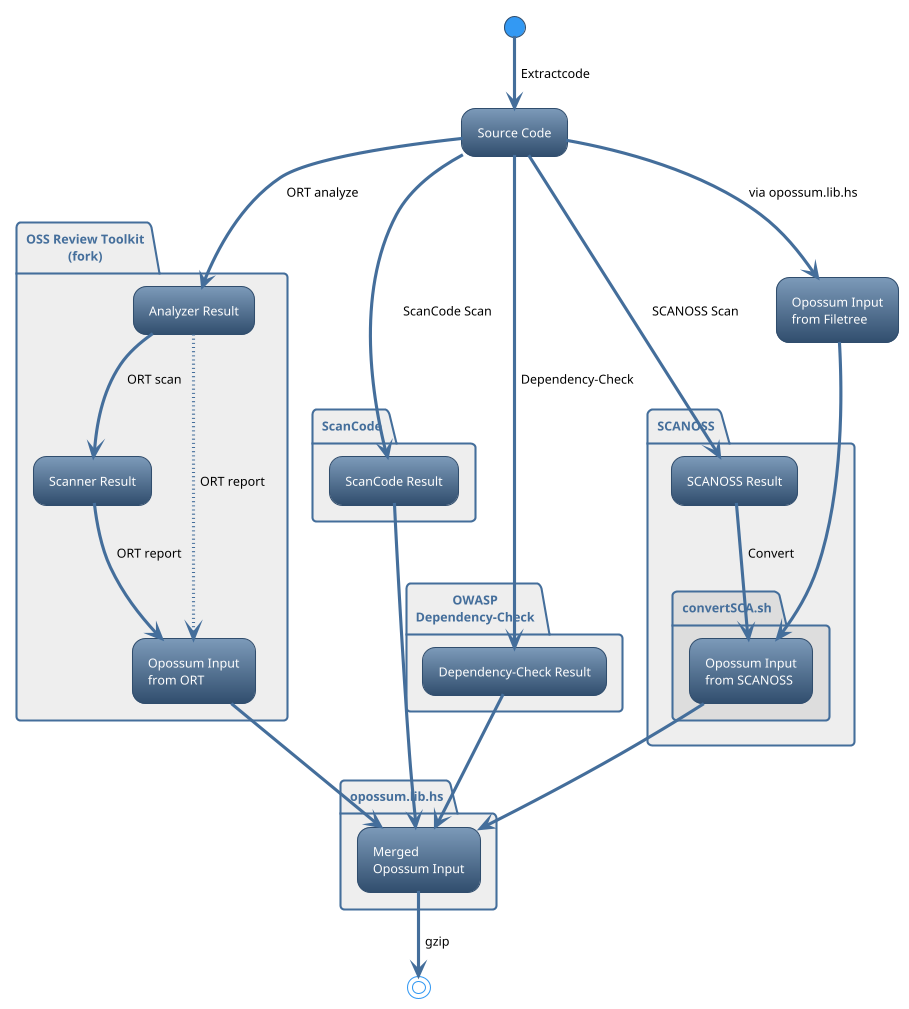 ' SPDX-FileCopyrightText: TNG Technology Consulting GmbH <https://www.tngtech.com>
'
' SPDX-License-Identifier: Apache-2.0

@startuml

!theme spacelab
skinparam ArrowFontColor #000000

(*) -->[Extractcode] "Source Code"
"Source Code" -->[via opossum.lib.hs] "Opossum Input\nfrom Filetree"


partition "OSS Review Toolkit\n(fork)" #eeeeee {
    "Source Code" -->[ORT analyze] "Analyzer Result"
    "Analyzer Result" -->[ORT scan] "Scanner Result"
    "Analyzer Result" ...>[ORT report] "Opossum Input\nfrom ORT"
    "Scanner Result" -->[ORT report] "Opossum Input\nfrom ORT"
}

partition ScanCode #eeeeee {
    "Source Code" -->[ScanCode Scan] "ScanCode Result"
}

partition "OWASP\nDependency-Check" #eeeeee {
    "Source Code" --->[Dependency-Check] "Dependency-Check Result"
}

partition SCANOSS #eeeeee {
    "Source Code" --->[SCANOSS Scan] "SCANOSS Result"
    partition convertSCA.sh #dddddd {
        "Opossum Input\nfrom Filetree" --> "Opossum Input\nfrom SCANOSS"
        "SCANOSS Result" -->[Convert] "Opossum Input\nfrom SCANOSS"
    }
}

partition opossum.lib.hs #eeeeee {
    ' "ScanCode Result" ..> "Opossum Input\nfrom ScanCode"
    ' "Opossum Input\nfrom ScanCode" ..> "Merged\nOpossum Input"
    "Opossum Input\nfrom ORT" --> "Merged\nOpossum Input"
    "ScanCode Result" ---> "Merged\nOpossum Input"
    "Opossum Input\nfrom SCANOSS" --> "Merged\nOpossum Input"
    "Dependency-Check Result" --> "Merged\nOpossum Input"
}

"Merged\nOpossum Input" -->[gzip] (*)

@enduml